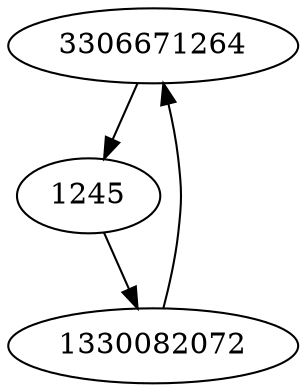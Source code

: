 strict digraph  {
3306671264;
1330082072;
1245;
3306671264 -> 1245;
1330082072 -> 3306671264;
1245 -> 1330082072;
}
